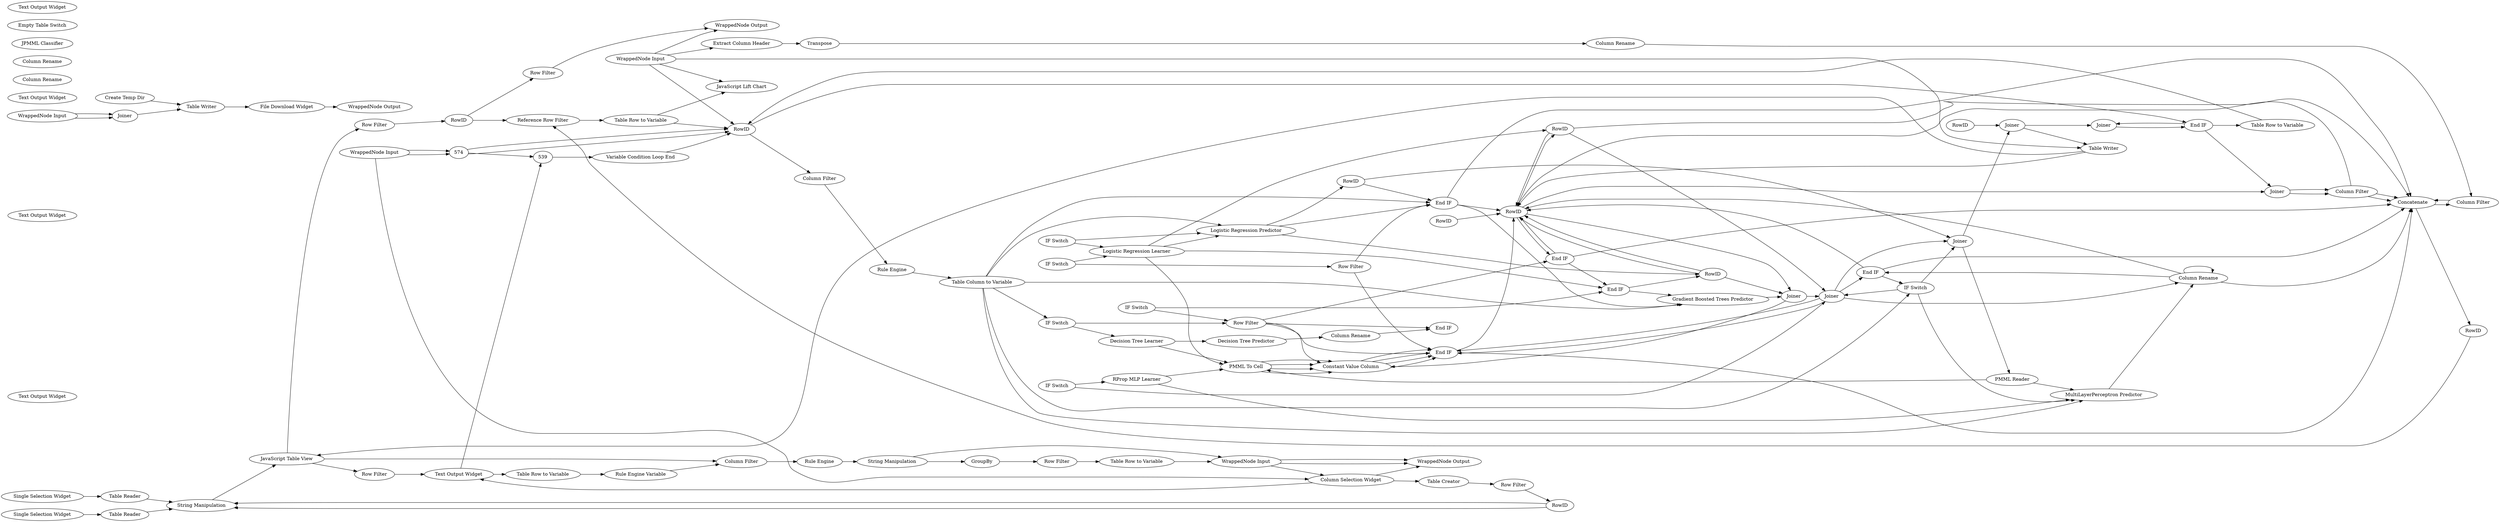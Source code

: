digraph {
	45 [label="Table Reader"]
	46 [label="Table Reader"]
	47 [label="WrappedNode Input"]
	58 [label="Empty Table Creator"]
	59 [label="WrappedNode Output"]
	60 [label="Single Selection Widget"]
	61 [label="Single Selection Widget"]
	62 [label="Text Output Widget"]
	521 [label="JavaScript ROC Curve"]
	522 [label="JavaScript Lift Chart"]
	525 [label="Extract Column Header"]
	526 [label=Transpose]
	527 [label=RowID]
	528 [label="Column Rename"]
	531 [label=RowID]
	536 [label="Row Filter"]
	544 [label="WrappedNode Input"]
	546 [label="JavaScript Lift Chart"]
	547 [label="Reference Row Filter"]
	548 [label="Row Filter"]
	549 [label=Sorter]
	550 [label=RowID]
	551 [label="Row Filter"]
	552 [label="WrappedNode Output"]
	553 [label="Table Row to Variable"]
	555 [label="Text Output Widget"]
	9 [label="Create Temp Dir"]
	693 [label=Joiner]
	694 [label="Table Writer"]
	709 [label="WrappedNode Input"]
	710 [label="WrappedNode Output"]
	711 [label="Text Output Widget"]
	712 [label="File Download Widget"]
	468 [label="Column Filter"]
	476 [label="Rule Engine"]
	486 [label=RowID]
	470 [label="IF Switch"]
	477 [label="End IF"]
	478 [label="Decision Tree Learner"]
	479 [label="Decision Tree Predictor"]
	481 [label="Column Rename"]
	482 [label="PMML To Cell"]
	483 [label="Constant Value Column"]
	484 [label="End IF"]
	491 [label="Row Filter"]
	471 [label="IF Switch"]
	483 [label="End IF"]
	485 [label="Column Rename"]
	486 [label="Constant Value Column"]
	487 [label="Model to Cell"]
	488 [label="End IF"]
	491 [label="Row Filter"]
	492 [label="Gradient Boosted Trees Learner"]
	493 [label="Gradient Boosted Trees Predictor"]
	472 [label="IF Switch"]
	486 [label="Constant Value Column"]
	487 [label="Model to Cell"]
	492 [label="End IF"]
	494 [label="Column Rename"]
	495 [label="End IF"]
	497 [label="Row Filter"]
	498 [label="Random Forest Learner"]
	499 [label="Random Forest Predictor"]
	475 [label="IF Switch"]
	482 [label="PMML To Cell"]
	483 [label="Constant Value Column"]
	484 [label="End IF"]
	497 [label="Logistic Regression Learner"]
	498 [label="Logistic Regression Predictor"]
	499 [label="End IF"]
	501 [label="Column Rename"]
	503 [label="Row Filter"]
	473 [label="IF Switch"]
	482 [label="PMML To Cell"]
	483 [label="Constant Value Column"]
	484 [label="End IF"]
	506 [label="End IF"]
	509 [label="PMML Reader"]
	510 [label="Column Rename"]
	511 [label="JPMML Classifier"]
	512 [label="Row Filter"]
	513 [label="Table Row to Variable"]
	279 [label="MultiLayerPerceptron Predictor"]
	280 [label="RProp MLP Learner"]
	474 [label="IF Switch"]
	482 [label="PMML To Cell"]
	483 [label="Constant Value Column"]
	484 [label="End IF"]
	505 [label="End IF"]
	506 [label="Column Rename"]
	512 [label="Row Filter"]
	485 [label=Joiner]
	486 [label=RowID]
	487 [label=RowID]
	495 [label=RowID]
	501 [label=RowID]
	507 [label=RowID]
	508 [label=RowID]
	512 [label=Joiner]
	513 [label=Joiner]
	514 [label=Joiner]
	515 [label=Joiner]
	516 [label="End IF"]
	519 [label="Empty Table Switch"]
	521 [label="Table Writer"]
	522 [label="Table Reader"]
	523 [label="Table Row to Variable"]
	522 [label=RowID]
	527 [label="Column Filter"]
	533 [label="Column Filter"]
	534 [label=Joiner]
	535 [label="Table Column to Variable"]
	536 [label=Concatenate]
	38 [label="Table Creator"]
	57 [label="Row Filter"]
	58 [label=RowID]
	59 [label="String Manipulation"]
	549 [label="JavaScript Table View"]
	556 [label="Row Filter"]
	569 [label="WrappedNode Output"]
	571 [label="WrappedNode Input"]
	572 [label=GroupBy]
	575 [label="Rule Engine Variable"]
	581 [label=GroupBy]
	582 [label="Row Filter"]
	585 [label="String Manipulation"]
	586 [label="Column Filter"]
	587 [label="Rule Engine"]
	588 [label="Text Output Widget"]
	589 [label="Table Row to Variable"]
	590 [label="Table Row to Variable"]
	568 [label="Variable Condition Loop End"]
	571 [label="Generic Loop Start"]
	572 [label="Table Row to Variable"]
	569 [label="WrappedNode Input"]
	570 [label="WrappedNode Output"]
	571 [label="Column Selection Widget"]
	572 [label="Text Output Widget"]
	45 -> 59
	46 -> 59
	58 -> 59
	60 -> 45
	61 -> 46
	521 -> 549
	525 -> 526
	526 -> 528
	527 -> 536
	528 -> 527
	531 -> 547
	536 -> 531
	544 -> 546
	544 -> 552
	544 -> 521
	544 -> 522
	544 -> 525
	547 -> 553
	548 -> 550
	549 -> 548
	550 -> 551
	550 -> 547
	551 -> 552
	553 -> 546
	553 -> 522
	9 -> 694
	693 -> 694
	694 -> 712
	709 -> 693
	709 -> 693
	712 -> 710
	470 -> 478
	470 -> 491
	478 -> 479
	478 -> 482
	479 -> 481
	481 -> 477
	482 -> 483
	483 -> 484
	491 -> 484
	491 -> 477
	471 -> 491
	471 -> 492
	485 -> 483
	486 -> 488
	487 -> 486
	491 -> 488
	491 -> 483
	492 -> 487
	492 -> 493
	493 -> 485
	472 -> 497
	472 -> 498
	486 -> 495
	487 -> 486
	488 -> 492
	497 -> 492
	497 -> 495
	498 -> 487
	498 -> 499
	499 -> 493
	475 -> 497
	475 -> 503
	482 -> 483
	483 -> 484
	497 -> 498
	497 -> 482
	498 -> 501
	501 -> 499
	503 -> 499
	503 -> 484
	473 -> 279
	473 -> 512
	473 -> 513
	482 -> 483
	483 -> 484
	509 -> 279
	509 -> 482
	506 -> 506
	505 -> 473
	512 -> 484
	512 -> 506
	513 -> 509
	279 -> 506
	280 -> 279
	280 -> 482
	474 -> 280
	474 -> 512
	482 -> 483
	483 -> 484
	506 -> 505
	512 -> 484
	512 -> 505
	485 -> 512
	486 -> 485
	487 -> 485
	495 -> 512
	501 -> 513
	507 -> 514
	508 -> 486
	512 -> 513
	513 -> 514
	514 -> 515
	514 -> 521
	515 -> 516
	516 -> 515
	516 -> 523
	521 -> 486
	522 -> 516
	523 -> 522
	468 -> 476
	476 -> 535
	486 -> 534
	484 -> 486
	484 -> 536
	488 -> 486
	488 -> 536
	495 -> 486
	495 -> 536
	499 -> 486
	499 -> 536
	506 -> 486
	506 -> 536
	505 -> 486
	505 -> 536
	516 -> 534
	522 -> 468
	533 -> 486
	535 -> 498
	535 -> 499
	535 -> 279
	535 -> 473
	535 -> 493
	535 -> 470
	536 -> 527
	38 -> 57
	57 -> 58
	58 -> 59
	59 -> 549
	549 -> 556
	549 -> 586
	556 -> 572
	571 -> 38
	572 -> 589
	575 -> 586
	581 -> 582
	582 -> 590
	585 -> 581
	585 -> 569
	586 -> 587
	587 -> 585
	589 -> 575
	590 -> 569
	569 -> 571
	569 -> 570
	569 -> 570
	571 -> 570
	47 -> 574
	47 -> 574
	47 -> 571
	533 -> 536
	533 -> 536
	534 -> 533
	534 -> 533
	539 -> 568
	568 -> 522
	571 -> 572
	572 -> 539
	574 -> 539
	574 -> 522
	574 -> 522
	rankdir=LR
}
